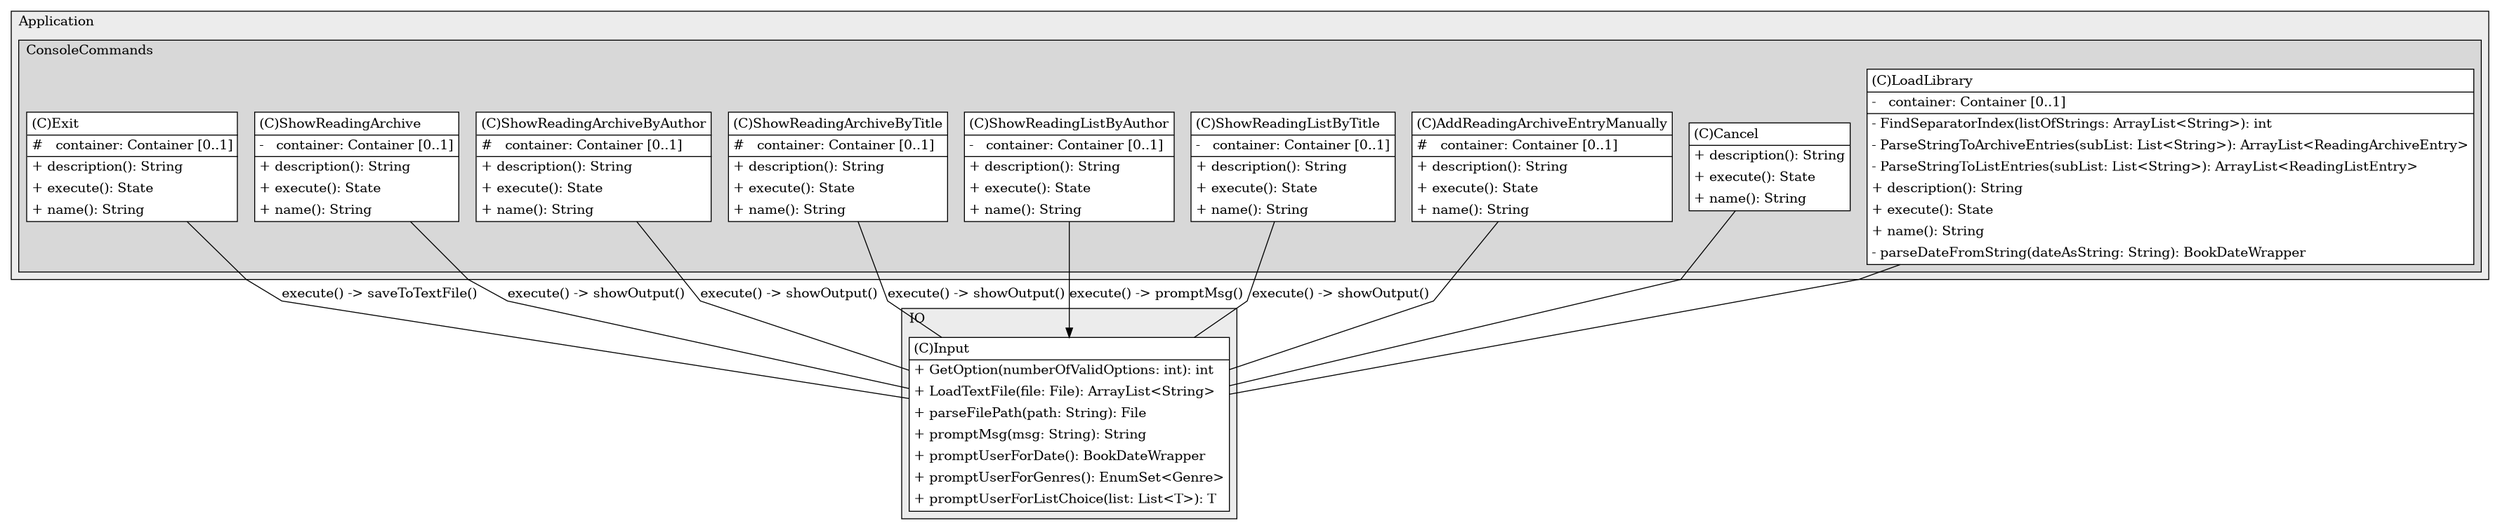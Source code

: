 @startuml

/' diagram meta data start
config=StructureConfiguration;
{
  "projectClassification": {
    "searchMode": "OpenProject", // OpenProject, AllProjects
    "includedProjects": "",
    "pathEndKeywords": "*.impl",
    "isClientPath": "",
    "isClientName": "",
    "isTestPath": "",
    "isTestName": "",
    "isMappingPath": "",
    "isMappingName": "",
    "isDataAccessPath": "",
    "isDataAccessName": "",
    "isDataStructurePath": "",
    "isDataStructureName": "",
    "isInterfaceStructuresPath": "",
    "isInterfaceStructuresName": "",
    "isEntryPointPath": "",
    "isEntryPointName": "",
    "treatFinalFieldsAsMandatory": false
  },
  "graphRestriction": {
    "classPackageExcludeFilter": "",
    "classPackageIncludeFilter": "",
    "classNameExcludeFilter": "",
    "classNameIncludeFilter": "",
    "methodNameExcludeFilter": "",
    "methodNameIncludeFilter": "",
    "removeByInheritance": "", // inheritance/annotation based filtering is done in a second step
    "removeByAnnotation": "",
    "removeByClassPackage": "", // cleanup the graph after inheritance/annotation based filtering is done
    "removeByClassName": "",
    "cutMappings": false,
    "cutEnum": true,
    "cutTests": true,
    "cutClient": true,
    "cutDataAccess": true,
    "cutInterfaceStructures": true,
    "cutDataStructures": true,
    "cutGetterAndSetter": true,
    "cutConstructors": true
  },
  "graphTraversal": {
    "forwardDepth": 0,
    "backwardDepth": 1,
    "classPackageExcludeFilter": "",
    "classPackageIncludeFilter": "",
    "classNameExcludeFilter": "AddReadingListEntryByWebSearch;AddReadingListEntryManually;ShowOwnedBooks;ShowReadingList;AddReadingListEntryToReadingList;EditReadingArchive;EditReadingList;MonthReport;YearReport;ShowStatistics;Output;ShowUnownedBooks;StateDictionary;RemoveBookFromReadingList;AttachComment;AddReadingListEntryToReadingArchive;App;AcquireBook;NewLibrary;",
    "classNameIncludeFilter": "",
    "methodNameExcludeFilter": "",
    "methodNameIncludeFilter": "",
    "hideMappings": false,
    "hideDataStructures": false,
    "hidePrivateMethods": true,
    "hideInterfaceCalls": true, // indirection: implementation -> interface (is hidden) -> implementation
    "onlyShowApplicationEntryPoints": false, // root node is included
    "useMethodCallsForStructureDiagram": "BothDirections" // ForwardOnly, BothDirections, No
  },
  "details": {
    "aggregation": "GroupByClass", // ByClass, GroupByClass, None
    "showClassGenericTypes": true,
    "showMethods": true,
    "showMethodParameterNames": true,
    "showMethodParameterTypes": true,
    "showMethodReturnType": true,
    "showPackageLevels": 2,
    "showDetailedClassStructure": true
  },
  "rootClass": "Plugin.IO.Input",
  "extensionCallbackMethod": "" // qualified.class.name#methodName - signature: public static String method(String)
}
diagram meta data end '/



digraph g {
    rankdir="TB"
    splines=polyline
    

'nodes 
subgraph cluster_1072845520 { 
   	label=Application
	labeljust=l
	fillcolor="#ececec"
	style=filled
   
   subgraph cluster_622202847 { 
   	label=ConsoleCommands
	labeljust=l
	fillcolor="#d8d8d8"
	style=filled
   
   AddReadingArchiveEntryManually167638088[
	label=<<TABLE BORDER="1" CELLBORDER="0" CELLPADDING="4" CELLSPACING="0">
<TR><TD ALIGN="LEFT" >(C)AddReadingArchiveEntryManually</TD></TR>
<HR/>
<TR><TD ALIGN="LEFT" >#   container: Container [0..1]</TD></TR>
<HR/>
<TR><TD ALIGN="LEFT" >+ description(): String</TD></TR>
<TR><TD ALIGN="LEFT" >+ execute(): State</TD></TR>
<TR><TD ALIGN="LEFT" >+ name(): String</TD></TR>
</TABLE>>
	style=filled
	margin=0
	shape=plaintext
	fillcolor="#FFFFFF"
];

Cancel4600838[
	label=<<TABLE BORDER="1" CELLBORDER="0" CELLPADDING="4" CELLSPACING="0">
<TR><TD ALIGN="LEFT" >(C)Cancel</TD></TR>
<HR/>
<TR><TD ALIGN="LEFT" >+ description(): String</TD></TR>
<TR><TD ALIGN="LEFT" >+ execute(): State</TD></TR>
<TR><TD ALIGN="LEFT" >+ name(): String</TD></TR>
</TABLE>>
	style=filled
	margin=0
	shape=plaintext
	fillcolor="#FFFFFF"
];

Exit4600838[
	label=<<TABLE BORDER="1" CELLBORDER="0" CELLPADDING="4" CELLSPACING="0">
<TR><TD ALIGN="LEFT" >(C)Exit</TD></TR>
<HR/>
<TR><TD ALIGN="LEFT" >#   container: Container [0..1]</TD></TR>
<HR/>
<TR><TD ALIGN="LEFT" >+ description(): String</TD></TR>
<TR><TD ALIGN="LEFT" >+ execute(): State</TD></TR>
<TR><TD ALIGN="LEFT" >+ name(): String</TD></TR>
</TABLE>>
	style=filled
	margin=0
	shape=plaintext
	fillcolor="#FFFFFF"
];

LoadLibrary73560600[
	label=<<TABLE BORDER="1" CELLBORDER="0" CELLPADDING="4" CELLSPACING="0">
<TR><TD ALIGN="LEFT" >(C)LoadLibrary</TD></TR>
<HR/>
<TR><TD ALIGN="LEFT" >-   container: Container [0..1]</TD></TR>
<HR/>
<TR><TD ALIGN="LEFT" >- FindSeparatorIndex(listOfStrings: ArrayList&lt;String&gt;): int</TD></TR>
<TR><TD ALIGN="LEFT" >- ParseStringToArchiveEntries(subList: List&lt;String&gt;): ArrayList&lt;ReadingArchiveEntry&gt;</TD></TR>
<TR><TD ALIGN="LEFT" >- ParseStringToListEntries(subList: List&lt;String&gt;): ArrayList&lt;ReadingListEntry&gt;</TD></TR>
<TR><TD ALIGN="LEFT" >+ description(): String</TD></TR>
<TR><TD ALIGN="LEFT" >+ execute(): State</TD></TR>
<TR><TD ALIGN="LEFT" >+ name(): String</TD></TR>
<TR><TD ALIGN="LEFT" >- parseDateFromString(dateAsString: String): BookDateWrapper</TD></TR>
</TABLE>>
	style=filled
	margin=0
	shape=plaintext
	fillcolor="#FFFFFF"
];

ShowReadingArchive986665920[
	label=<<TABLE BORDER="1" CELLBORDER="0" CELLPADDING="4" CELLSPACING="0">
<TR><TD ALIGN="LEFT" >(C)ShowReadingArchive</TD></TR>
<HR/>
<TR><TD ALIGN="LEFT" >-   container: Container [0..1]</TD></TR>
<HR/>
<TR><TD ALIGN="LEFT" >+ description(): String</TD></TR>
<TR><TD ALIGN="LEFT" >+ execute(): State</TD></TR>
<TR><TD ALIGN="LEFT" >+ name(): String</TD></TR>
</TABLE>>
	style=filled
	margin=0
	shape=plaintext
	fillcolor="#FFFFFF"
];

ShowReadingArchiveByAuthor1671248891[
	label=<<TABLE BORDER="1" CELLBORDER="0" CELLPADDING="4" CELLSPACING="0">
<TR><TD ALIGN="LEFT" >(C)ShowReadingArchiveByAuthor</TD></TR>
<HR/>
<TR><TD ALIGN="LEFT" >#   container: Container [0..1]</TD></TR>
<HR/>
<TR><TD ALIGN="LEFT" >+ description(): String</TD></TR>
<TR><TD ALIGN="LEFT" >+ execute(): State</TD></TR>
<TR><TD ALIGN="LEFT" >+ name(): String</TD></TR>
</TABLE>>
	style=filled
	margin=0
	shape=plaintext
	fillcolor="#FFFFFF"
];

ShowReadingArchiveByTitle1671248891[
	label=<<TABLE BORDER="1" CELLBORDER="0" CELLPADDING="4" CELLSPACING="0">
<TR><TD ALIGN="LEFT" >(C)ShowReadingArchiveByTitle</TD></TR>
<HR/>
<TR><TD ALIGN="LEFT" >#   container: Container [0..1]</TD></TR>
<HR/>
<TR><TD ALIGN="LEFT" >+ description(): String</TD></TR>
<TR><TD ALIGN="LEFT" >+ execute(): State</TD></TR>
<TR><TD ALIGN="LEFT" >+ name(): String</TD></TR>
</TABLE>>
	style=filled
	margin=0
	shape=plaintext
	fillcolor="#FFFFFF"
];

ShowReadingListByAuthor868104187[
	label=<<TABLE BORDER="1" CELLBORDER="0" CELLPADDING="4" CELLSPACING="0">
<TR><TD ALIGN="LEFT" >(C)ShowReadingListByAuthor</TD></TR>
<HR/>
<TR><TD ALIGN="LEFT" >-   container: Container [0..1]</TD></TR>
<HR/>
<TR><TD ALIGN="LEFT" >+ description(): String</TD></TR>
<TR><TD ALIGN="LEFT" >+ execute(): State</TD></TR>
<TR><TD ALIGN="LEFT" >+ name(): String</TD></TR>
</TABLE>>
	style=filled
	margin=0
	shape=plaintext
	fillcolor="#FFFFFF"
];

ShowReadingListByTitle868104187[
	label=<<TABLE BORDER="1" CELLBORDER="0" CELLPADDING="4" CELLSPACING="0">
<TR><TD ALIGN="LEFT" >(C)ShowReadingListByTitle</TD></TR>
<HR/>
<TR><TD ALIGN="LEFT" >-   container: Container [0..1]</TD></TR>
<HR/>
<TR><TD ALIGN="LEFT" >+ description(): String</TD></TR>
<TR><TD ALIGN="LEFT" >+ execute(): State</TD></TR>
<TR><TD ALIGN="LEFT" >+ name(): String</TD></TR>
</TABLE>>
	style=filled
	margin=0
	shape=plaintext
	fillcolor="#FFFFFF"
];
} 
} 

subgraph cluster_2342 { 
   	label=IO
	labeljust=l
	fillcolor="#ececec"
	style=filled
   
   Input190330273[
	label=<<TABLE BORDER="1" CELLBORDER="0" CELLPADDING="4" CELLSPACING="0">
<TR><TD ALIGN="LEFT" >(C)Input</TD></TR>
<HR/>
<TR><TD ALIGN="LEFT" >+ GetOption(numberOfValidOptions: int): int</TD></TR>
<TR><TD ALIGN="LEFT" >+ LoadTextFile(file: File): ArrayList&lt;String&gt;</TD></TR>
<TR><TD ALIGN="LEFT" >+ parseFilePath(path: String): File</TD></TR>
<TR><TD ALIGN="LEFT" >+ promptMsg(msg: String): String</TD></TR>
<TR><TD ALIGN="LEFT" >+ promptUserForDate(): BookDateWrapper</TD></TR>
<TR><TD ALIGN="LEFT" >+ promptUserForGenres(): EnumSet&lt;Genre&gt;</TD></TR>
<TR><TD ALIGN="LEFT" >+ promptUserForListChoice(list: List&lt;T&gt;): T</TD></TR>
</TABLE>>
	style=filled
	margin=0
	shape=plaintext
	fillcolor="#FFFFFF"
];
} 

'edges    
Exit4600838 -> Input190330273[label="execute() -> saveToTextFile()", arrowhead=none];
Input190330273 -> AddReadingArchiveEntryManually167638088[arrowhead=none];
Input190330273 -> Cancel4600838[arrowhead=none];
Input190330273 -> LoadLibrary73560600[arrowhead=none];
ShowReadingArchive986665920 -> Input190330273[label="execute() -> showOutput()", arrowhead=none];
ShowReadingArchiveByAuthor1671248891 -> Input190330273[label="execute() -> showOutput()", arrowhead=none];
ShowReadingArchiveByTitle1671248891 -> Input190330273[label="execute() -> showOutput()", arrowhead=none];
ShowReadingListByAuthor868104187 -> Input190330273[label="execute() -> promptMsg()"];
ShowReadingListByTitle868104187 -> Input190330273[label="execute() -> showOutput()", arrowhead=none];
    
}
@enduml